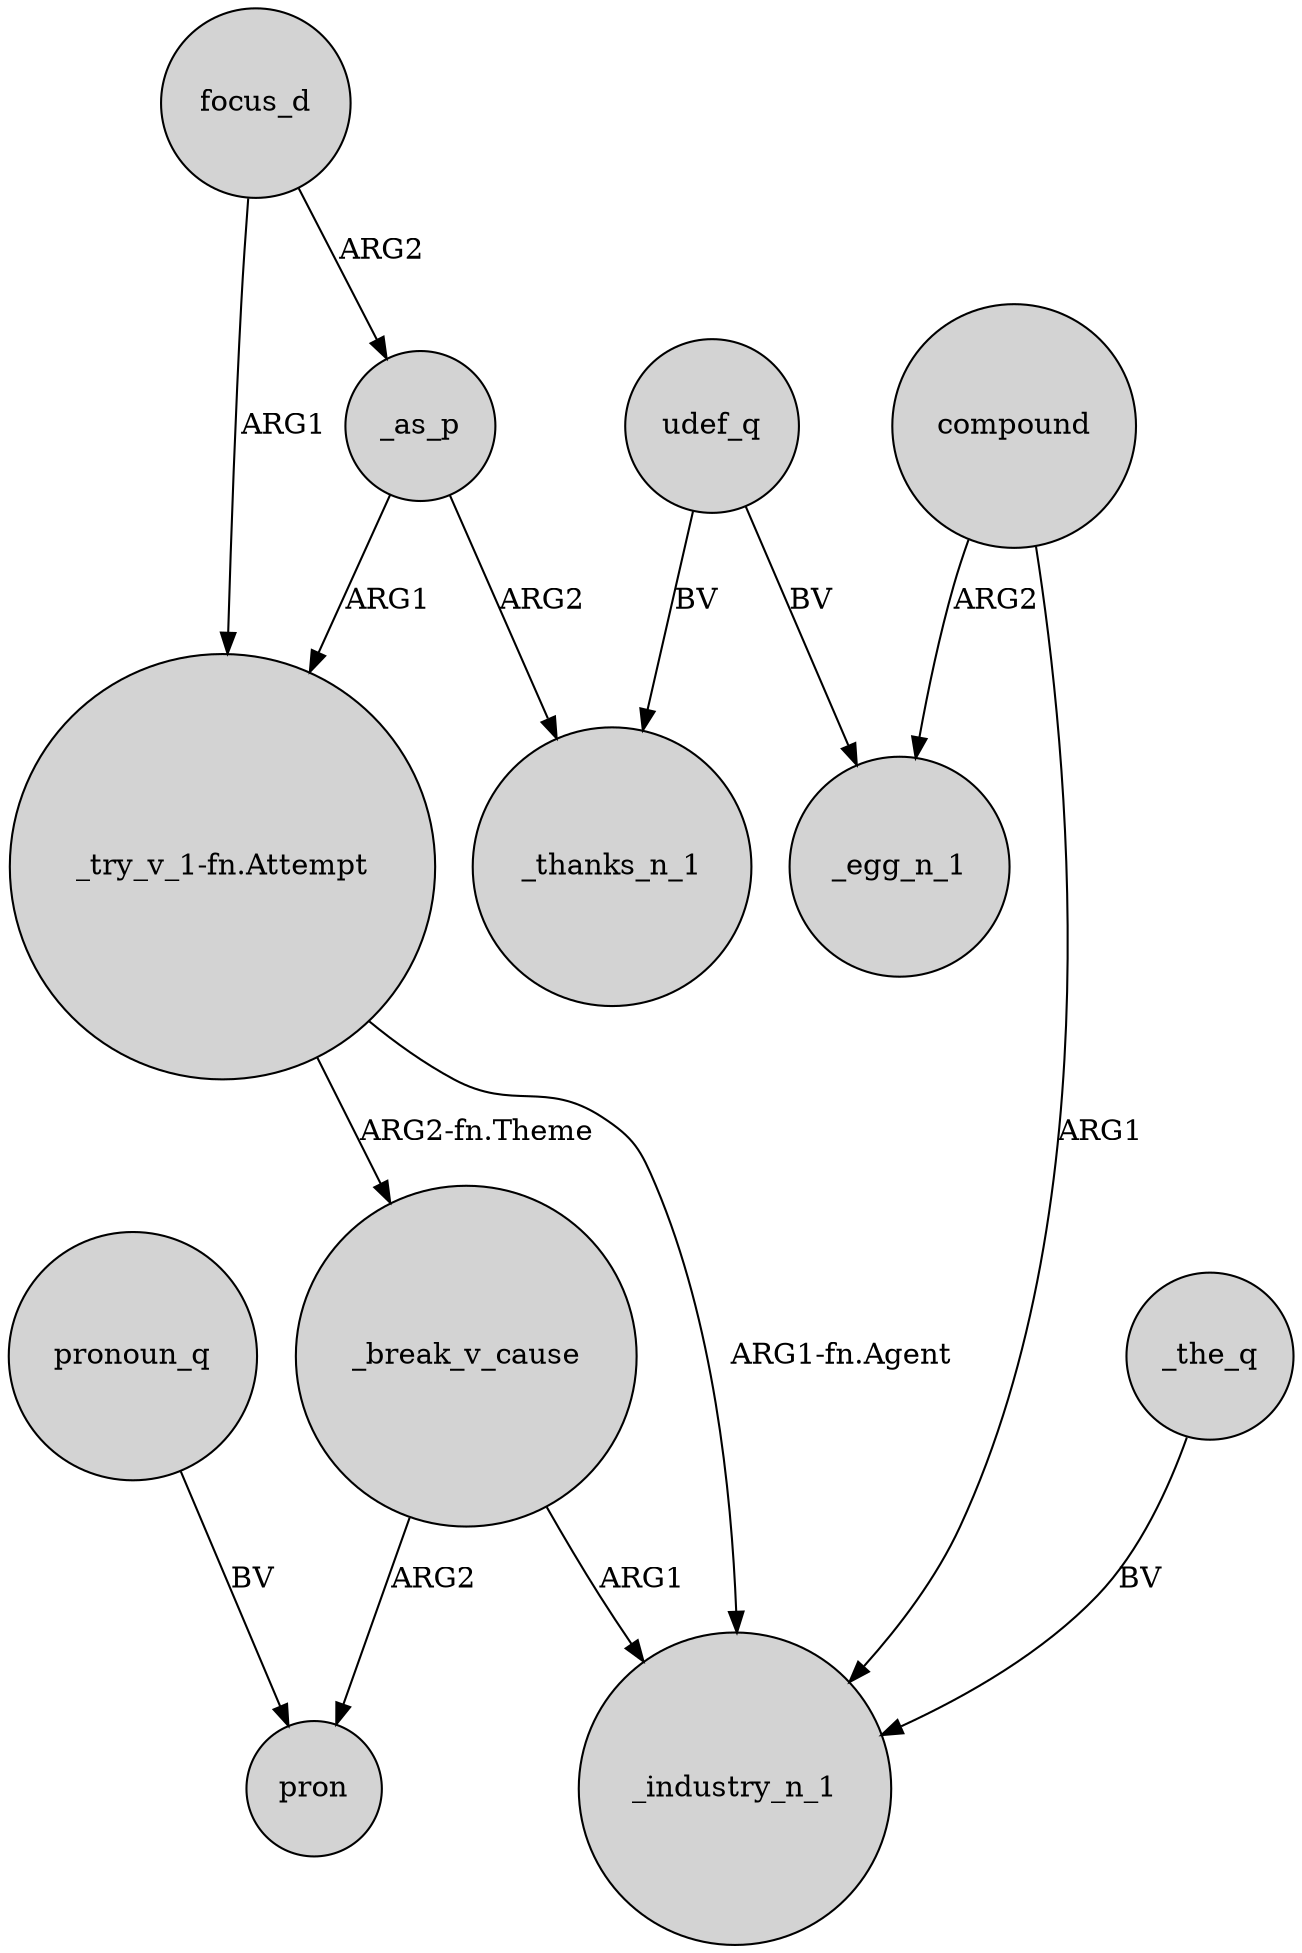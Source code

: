 digraph {
	node [shape=circle style=filled]
	focus_d -> _as_p [label=ARG2]
	compound -> _egg_n_1 [label=ARG2]
	compound -> _industry_n_1 [label=ARG1]
	_as_p -> _thanks_n_1 [label=ARG2]
	focus_d -> "_try_v_1-fn.Attempt" [label=ARG1]
	"_try_v_1-fn.Attempt" -> _break_v_cause [label="ARG2-fn.Theme"]
	_break_v_cause -> pron [label=ARG2]
	udef_q -> _egg_n_1 [label=BV]
	_the_q -> _industry_n_1 [label=BV]
	"_try_v_1-fn.Attempt" -> _industry_n_1 [label="ARG1-fn.Agent"]
	_as_p -> "_try_v_1-fn.Attempt" [label=ARG1]
	_break_v_cause -> _industry_n_1 [label=ARG1]
	udef_q -> _thanks_n_1 [label=BV]
	pronoun_q -> pron [label=BV]
}
